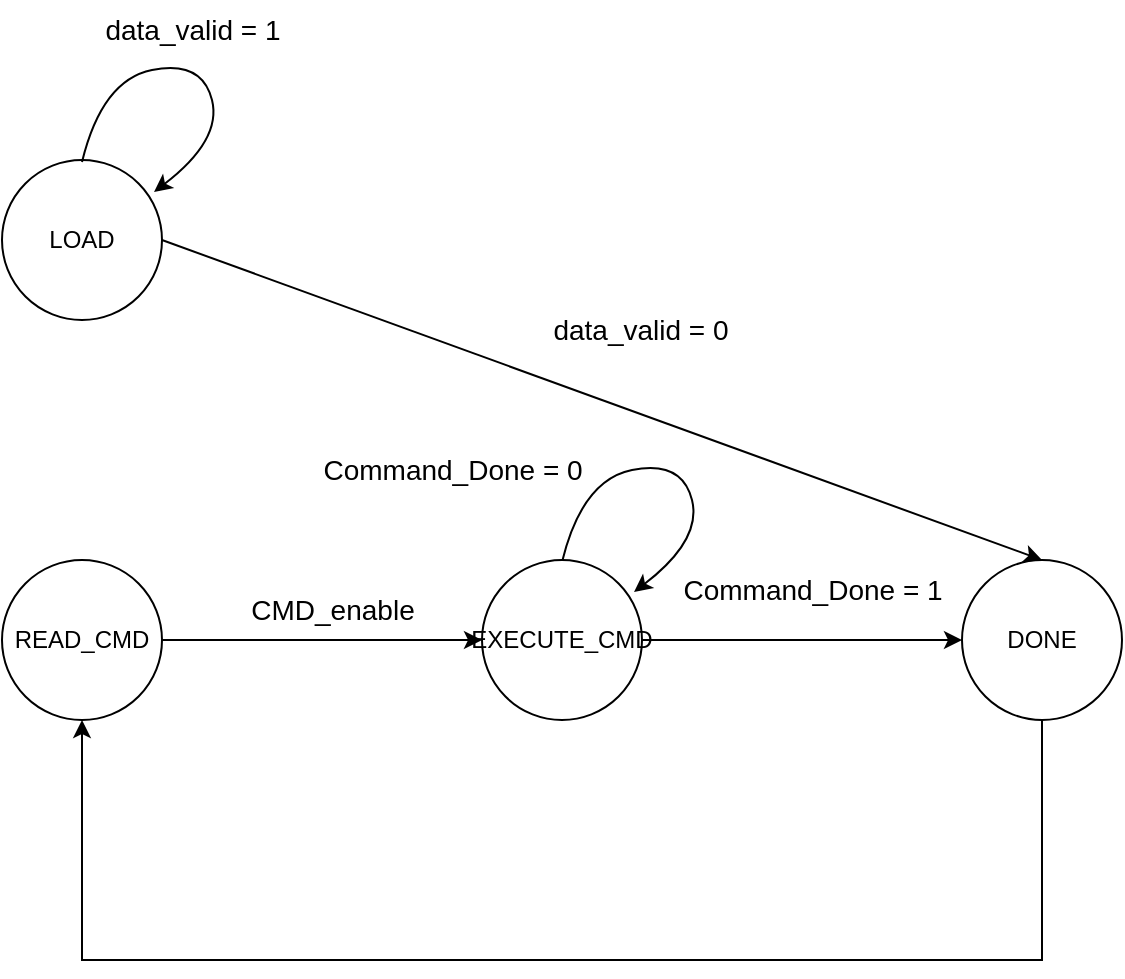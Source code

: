 <mxfile version="24.2.5" type="device">
  <diagram name="Page-1" id="sQSzlT0UaLFm5AQuz467">
    <mxGraphModel dx="1235" dy="731" grid="1" gridSize="10" guides="1" tooltips="1" connect="1" arrows="1" fold="1" page="1" pageScale="1" pageWidth="827" pageHeight="1169" math="0" shadow="0">
      <root>
        <mxCell id="0" />
        <mxCell id="1" parent="0" />
        <mxCell id="I-GEz66fSVdPfn5yzrGn-12" value="READ_CMD" style="ellipse;whiteSpace=wrap;html=1;aspect=fixed;" parent="1" vertex="1">
          <mxGeometry x="40" y="560" width="80" height="80" as="geometry" />
        </mxCell>
        <mxCell id="I-GEz66fSVdPfn5yzrGn-13" value="DONE" style="ellipse;whiteSpace=wrap;html=1;aspect=fixed;" parent="1" vertex="1">
          <mxGeometry x="520" y="560" width="80" height="80" as="geometry" />
        </mxCell>
        <mxCell id="I-GEz66fSVdPfn5yzrGn-19" value="" style="endArrow=classic;html=1;rounded=0;exitX=0.5;exitY=1;exitDx=0;exitDy=0;entryX=0.5;entryY=1;entryDx=0;entryDy=0;" parent="1" source="I-GEz66fSVdPfn5yzrGn-13" target="I-GEz66fSVdPfn5yzrGn-12" edge="1">
          <mxGeometry width="50" height="50" relative="1" as="geometry">
            <mxPoint x="700" y="840" as="sourcePoint" />
            <mxPoint x="80" y="720" as="targetPoint" />
            <Array as="points">
              <mxPoint x="560" y="760" />
              <mxPoint x="480" y="760" />
              <mxPoint x="280" y="760" />
              <mxPoint x="80" y="760" />
            </Array>
          </mxGeometry>
        </mxCell>
        <mxCell id="I-GEz66fSVdPfn5yzrGn-21" value="LOAD" style="ellipse;whiteSpace=wrap;html=1;aspect=fixed;" parent="1" vertex="1">
          <mxGeometry x="40" y="360" width="80" height="80" as="geometry" />
        </mxCell>
        <mxCell id="I-GEz66fSVdPfn5yzrGn-22" value="" style="curved=1;endArrow=classic;html=1;rounded=0;exitX=0.5;exitY=0;exitDx=0;exitDy=0;entryX=0.946;entryY=0.19;entryDx=0;entryDy=0;entryPerimeter=0;strokeColor=default;flowAnimation=0;" parent="1" edge="1">
          <mxGeometry width="50" height="50" relative="1" as="geometry">
            <mxPoint x="320" y="561" as="sourcePoint" />
            <mxPoint x="356" y="576" as="targetPoint" />
            <Array as="points">
              <mxPoint x="330" y="520" />
              <mxPoint x="380" y="510" />
              <mxPoint x="390" y="550" />
            </Array>
          </mxGeometry>
        </mxCell>
        <mxCell id="I-GEz66fSVdPfn5yzrGn-23" value="&lt;font style=&quot;font-size: 14px;&quot;&gt;data_valid = 1&lt;/font&gt;" style="text;html=1;align=center;verticalAlign=middle;resizable=0;points=[];autosize=1;strokeColor=none;fillColor=none;" parent="1" vertex="1">
          <mxGeometry x="80" y="280" width="110" height="30" as="geometry" />
        </mxCell>
        <mxCell id="I-GEz66fSVdPfn5yzrGn-62" value="&lt;span style=&quot;font-size: 14px;&quot;&gt;Command_Done = 0&lt;/span&gt;" style="text;html=1;align=center;verticalAlign=middle;resizable=0;points=[];autosize=1;strokeColor=none;fillColor=none;" parent="1" vertex="1">
          <mxGeometry x="190" y="500" width="150" height="30" as="geometry" />
        </mxCell>
        <mxCell id="4EY_373zwKAVODNDGnPV-1" value="EXECUTE_CMD" style="ellipse;whiteSpace=wrap;html=1;aspect=fixed;" vertex="1" parent="1">
          <mxGeometry x="280" y="560" width="80" height="80" as="geometry" />
        </mxCell>
        <mxCell id="4EY_373zwKAVODNDGnPV-3" value="" style="endArrow=classic;html=1;rounded=0;exitX=1;exitY=0.5;exitDx=0;exitDy=0;entryX=0;entryY=0.5;entryDx=0;entryDy=0;" edge="1" parent="1" source="I-GEz66fSVdPfn5yzrGn-12" target="4EY_373zwKAVODNDGnPV-1">
          <mxGeometry width="50" height="50" relative="1" as="geometry">
            <mxPoint x="360" y="620" as="sourcePoint" />
            <mxPoint x="410" y="570" as="targetPoint" />
          </mxGeometry>
        </mxCell>
        <mxCell id="4EY_373zwKAVODNDGnPV-5" value="" style="endArrow=classic;html=1;rounded=0;exitX=1;exitY=0.5;exitDx=0;exitDy=0;entryX=0.5;entryY=0;entryDx=0;entryDy=0;" edge="1" parent="1" source="I-GEz66fSVdPfn5yzrGn-21" target="I-GEz66fSVdPfn5yzrGn-13">
          <mxGeometry width="50" height="50" relative="1" as="geometry">
            <mxPoint x="130" y="610" as="sourcePoint" />
            <mxPoint x="250" y="610" as="targetPoint" />
          </mxGeometry>
        </mxCell>
        <mxCell id="4EY_373zwKAVODNDGnPV-6" value="&lt;font style=&quot;font-size: 14px;&quot;&gt;data_valid = 0&lt;/font&gt;" style="text;html=1;align=center;verticalAlign=middle;resizable=0;points=[];autosize=1;strokeColor=none;fillColor=none;" vertex="1" parent="1">
          <mxGeometry x="304" y="430" width="110" height="30" as="geometry" />
        </mxCell>
        <mxCell id="4EY_373zwKAVODNDGnPV-8" value="" style="endArrow=classic;html=1;rounded=0;exitX=1;exitY=0.5;exitDx=0;exitDy=0;entryX=0;entryY=0.5;entryDx=0;entryDy=0;" edge="1" parent="1" source="4EY_373zwKAVODNDGnPV-1" target="I-GEz66fSVdPfn5yzrGn-13">
          <mxGeometry width="50" height="50" relative="1" as="geometry">
            <mxPoint x="320" y="600" as="sourcePoint" />
            <mxPoint x="440" y="600" as="targetPoint" />
          </mxGeometry>
        </mxCell>
        <mxCell id="4EY_373zwKAVODNDGnPV-7" value="&lt;span style=&quot;font-size: 14px;&quot;&gt;Command_Done = 1&lt;/span&gt;" style="text;html=1;align=center;verticalAlign=middle;resizable=0;points=[];autosize=1;strokeColor=none;fillColor=none;" vertex="1" parent="1">
          <mxGeometry x="370" y="560" width="150" height="30" as="geometry" />
        </mxCell>
        <mxCell id="4EY_373zwKAVODNDGnPV-9" value="" style="curved=1;endArrow=classic;html=1;rounded=0;exitX=0.5;exitY=0;exitDx=0;exitDy=0;entryX=0.946;entryY=0.19;entryDx=0;entryDy=0;entryPerimeter=0;strokeColor=default;flowAnimation=0;" edge="1" parent="1">
          <mxGeometry width="50" height="50" relative="1" as="geometry">
            <mxPoint x="80" y="361" as="sourcePoint" />
            <mxPoint x="116" y="376" as="targetPoint" />
            <Array as="points">
              <mxPoint x="90" y="320" />
              <mxPoint x="140" y="310" />
              <mxPoint x="150" y="350" />
            </Array>
          </mxGeometry>
        </mxCell>
        <mxCell id="4EY_373zwKAVODNDGnPV-10" value="&lt;span style=&quot;font-size: 14px;&quot;&gt;CMD_enable&lt;/span&gt;" style="text;html=1;align=center;verticalAlign=middle;resizable=0;points=[];autosize=1;strokeColor=none;fillColor=none;" vertex="1" parent="1">
          <mxGeometry x="150" y="570" width="110" height="30" as="geometry" />
        </mxCell>
      </root>
    </mxGraphModel>
  </diagram>
</mxfile>
